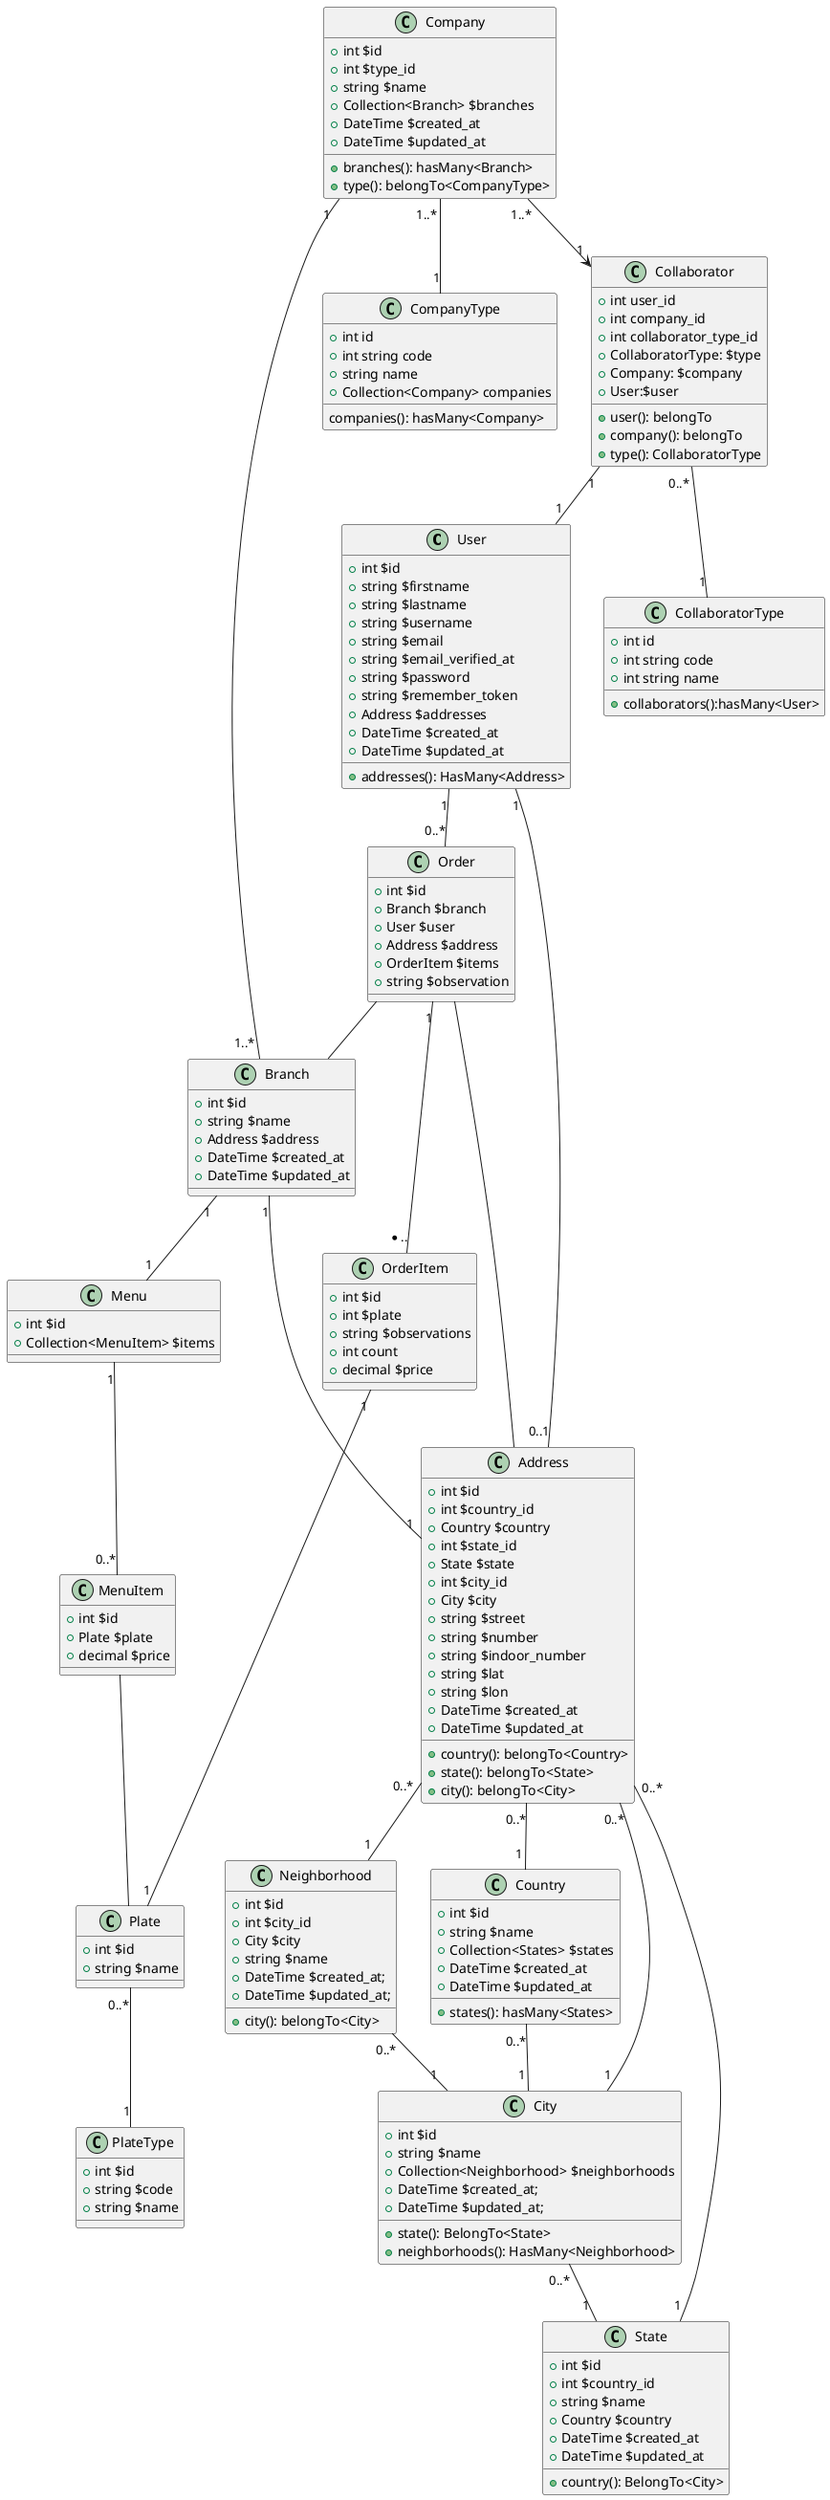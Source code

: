 @startuml

class User {
  + int $id
  + string $firstname
  + string $lastname
  + string $username
  + string $email
  + string $email_verified_at
  + string $password
  + string $remember_token
  + Address $addresses
  + DateTime $created_at
  + DateTime $updated_at
  + addresses(): HasMany<Address>
}

class Company {
    + int $id
    + int $type_id
    + string $name
    + Collection<Branch> $branches
    + DateTime $created_at
    + DateTime $updated_at
    + branches(): hasMany<Branch>
    + type(): belongTo<CompanyType>
}

class Plate {
    + int $id
    + string $name
}

class Menu {
    + int $id
    + Collection<MenuItem> $items
}

class MenuItem {
    + int $id
    + Plate $plate
    + decimal $price
}

class PlateType {
    + int $id
    + string $code
    + string $name
}

class Order {
    + int $id
    + Branch $branch
    + User $user
    + Address $address
    + OrderItem $items 
    + string $observation 
}

class OrderItem {
    + int $id
    + int $plate
    + string $observations
    + int count
    + decimal $price
}

class Collaborator {
    + int user_id
    + int company_id
    + int collaborator_type_id
    + CollaboratorType: $type
    + Company: $company
    + User:$user
    + user(): belongTo
    + company(): belongTo
    + type(): CollaboratorType
}

class CollaboratorType {
    + int id
    + int string code
    + int string name
    + collaborators():hasMany<User>
}
class CompanyType {
    + int id
    + int string code
    + string name
    + Collection<Company> companies
    companies(): hasMany<Company>
}

class Branch {
    + int $id
    + string $name
    + Address $address
    + DateTime $created_at
    + DateTime $updated_at
}

class Address {
    + int $id
    + int $country_id
    + Country $country
    + int $state_id
    + State $state
    + int $city_id
    + City $city 
    + string $street
    + string $number
    + string $indoor_number
    + string $lat
    + string $lon
    + DateTime $created_at
    + DateTime $updated_at
    
    + country(): belongTo<Country>
    + state(): belongTo<State>
    + city(): belongTo<City>
}

class Country {
    + int $id
    + string $name
    + Collection<States> $states
    + DateTime $created_at
    + DateTime $updated_at
    
    + states(): hasMany<States>
}

class State {
    + int $id
    + int $country_id 
    + string $name
    + Country $country
    + DateTime $created_at
    + DateTime $updated_at

    + country(): BelongTo<City>
}

class City {
    + int $id
    + string $name
    + Collection<Neighborhood> $neighborhoods
    + DateTime $created_at;
    + DateTime $updated_at;
    
    + state(): BelongTo<State>
    + neighborhoods(): HasMany<Neighborhood>
}

class Neighborhood {
    + int $id
    + int $city_id
    + City $city
    + string $name
    + DateTime $created_at;
    + DateTime $updated_at;
    + city(): belongTo<City>
}

Company "1 " -- "1..* " Branch
Company "1..* " -- "1" CompanyType
Company "1..* " --> "1" Collaborator
Collaborator "1" -- "1" User
Collaborator "0..* " -- "1" CollaboratorType
Neighborhood "0..* " -- "1 " City
Country "0..*" -- "1 " City
City "0..* " -- "1 " State
Address "0..*" -- "1 " City
Address "0..*" -- "1 " Neighborhood
Address "0..*" -- "1 " State
Address "0..*" -- "1 " Country
Branch "1" --- "1" Address
User "1" --- "0..1" Address

Branch "1" -- "1" Menu
Menu "1"-- "0..*" MenuItem
MenuItem -- Plate
Plate "0..*" -- "1" PlateType
User "1" -- "0..*" Order
Order "1" --  "*.." OrderItem
OrderItem "1" -- "1" Plate
Order -- Branch
Order -- Address
@enduml
